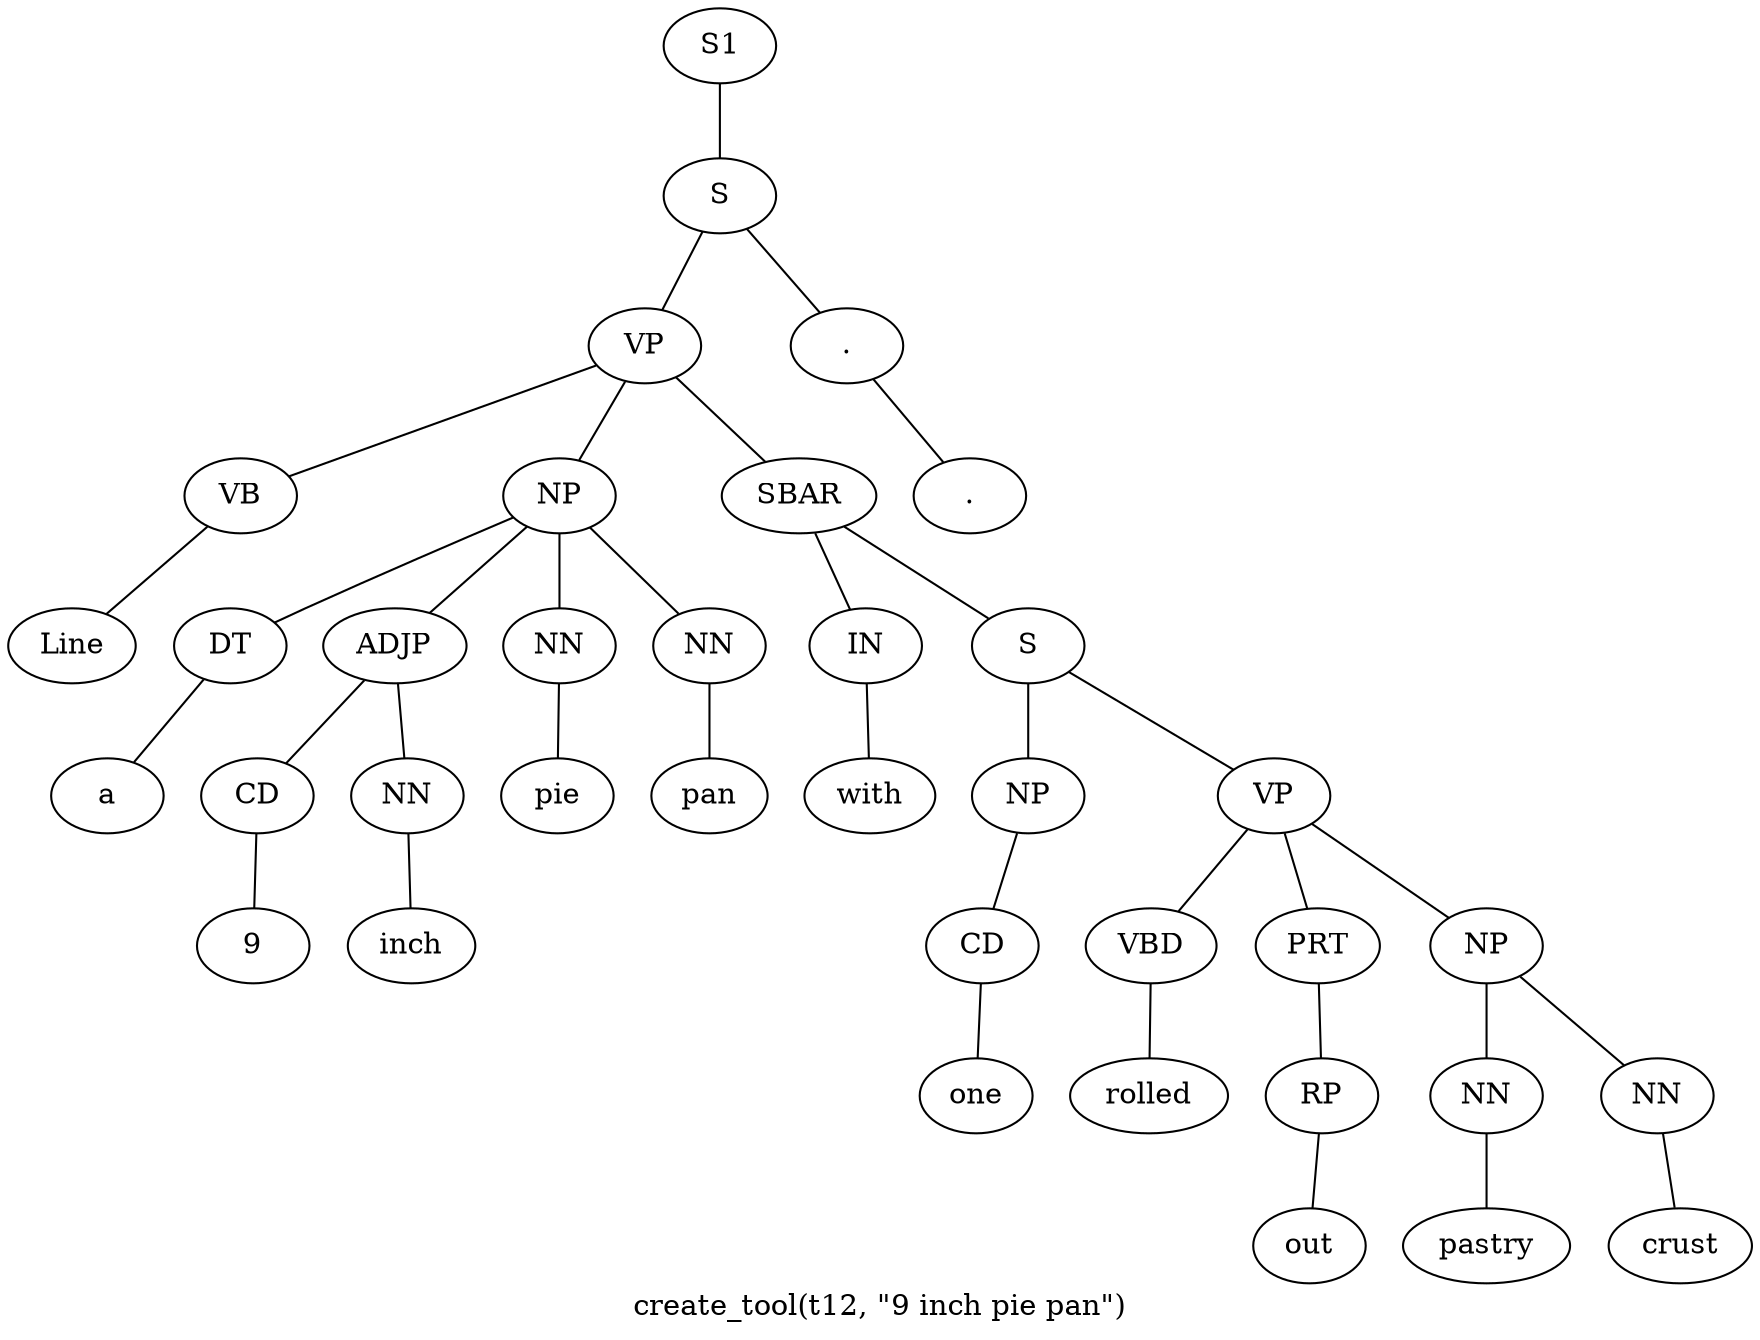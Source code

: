 graph SyntaxGraph {
	label = "create_tool(t12, \"9 inch pie pan\")";
	Node0 [label="S1"];
	Node1 [label="S"];
	Node2 [label="VP"];
	Node3 [label="VB"];
	Node4 [label="Line"];
	Node5 [label="NP"];
	Node6 [label="DT"];
	Node7 [label="a"];
	Node8 [label="ADJP"];
	Node9 [label="CD"];
	Node10 [label="9"];
	Node11 [label="NN"];
	Node12 [label="inch"];
	Node13 [label="NN"];
	Node14 [label="pie"];
	Node15 [label="NN"];
	Node16 [label="pan"];
	Node17 [label="SBAR"];
	Node18 [label="IN"];
	Node19 [label="with"];
	Node20 [label="S"];
	Node21 [label="NP"];
	Node22 [label="CD"];
	Node23 [label="one"];
	Node24 [label="VP"];
	Node25 [label="VBD"];
	Node26 [label="rolled"];
	Node27 [label="PRT"];
	Node28 [label="RP"];
	Node29 [label="out"];
	Node30 [label="NP"];
	Node31 [label="NN"];
	Node32 [label="pastry"];
	Node33 [label="NN"];
	Node34 [label="crust"];
	Node35 [label="."];
	Node36 [label="."];

	Node0 -- Node1;
	Node1 -- Node2;
	Node1 -- Node35;
	Node2 -- Node3;
	Node2 -- Node5;
	Node2 -- Node17;
	Node3 -- Node4;
	Node5 -- Node6;
	Node5 -- Node8;
	Node5 -- Node13;
	Node5 -- Node15;
	Node6 -- Node7;
	Node8 -- Node9;
	Node8 -- Node11;
	Node9 -- Node10;
	Node11 -- Node12;
	Node13 -- Node14;
	Node15 -- Node16;
	Node17 -- Node18;
	Node17 -- Node20;
	Node18 -- Node19;
	Node20 -- Node21;
	Node20 -- Node24;
	Node21 -- Node22;
	Node22 -- Node23;
	Node24 -- Node25;
	Node24 -- Node27;
	Node24 -- Node30;
	Node25 -- Node26;
	Node27 -- Node28;
	Node28 -- Node29;
	Node30 -- Node31;
	Node30 -- Node33;
	Node31 -- Node32;
	Node33 -- Node34;
	Node35 -- Node36;
}